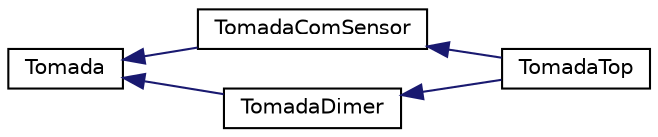 digraph "Graphical Class Hierarchy"
{
  edge [fontname="Helvetica",fontsize="10",labelfontname="Helvetica",labelfontsize="10"];
  node [fontname="Helvetica",fontsize="10",shape=record];
  rankdir="LR";
  Node1 [label="Tomada",height=0.2,width=0.4,color="black", fillcolor="white", style="filled",URL="$class_tomada.html"];
  Node1 -> Node2 [dir="back",color="midnightblue",fontsize="10",style="solid",fontname="Helvetica"];
  Node2 [label="TomadaComSensor",height=0.2,width=0.4,color="black", fillcolor="white", style="filled",URL="$class_tomada_com_sensor.html"];
  Node2 -> Node3 [dir="back",color="midnightblue",fontsize="10",style="solid",fontname="Helvetica"];
  Node3 [label="TomadaTop",height=0.2,width=0.4,color="black", fillcolor="white", style="filled",URL="$class_tomada_top.html"];
  Node1 -> Node4 [dir="back",color="midnightblue",fontsize="10",style="solid",fontname="Helvetica"];
  Node4 [label="TomadaDimer",height=0.2,width=0.4,color="black", fillcolor="white", style="filled",URL="$class_tomada_dimer.html"];
  Node4 -> Node3 [dir="back",color="midnightblue",fontsize="10",style="solid",fontname="Helvetica"];
}
